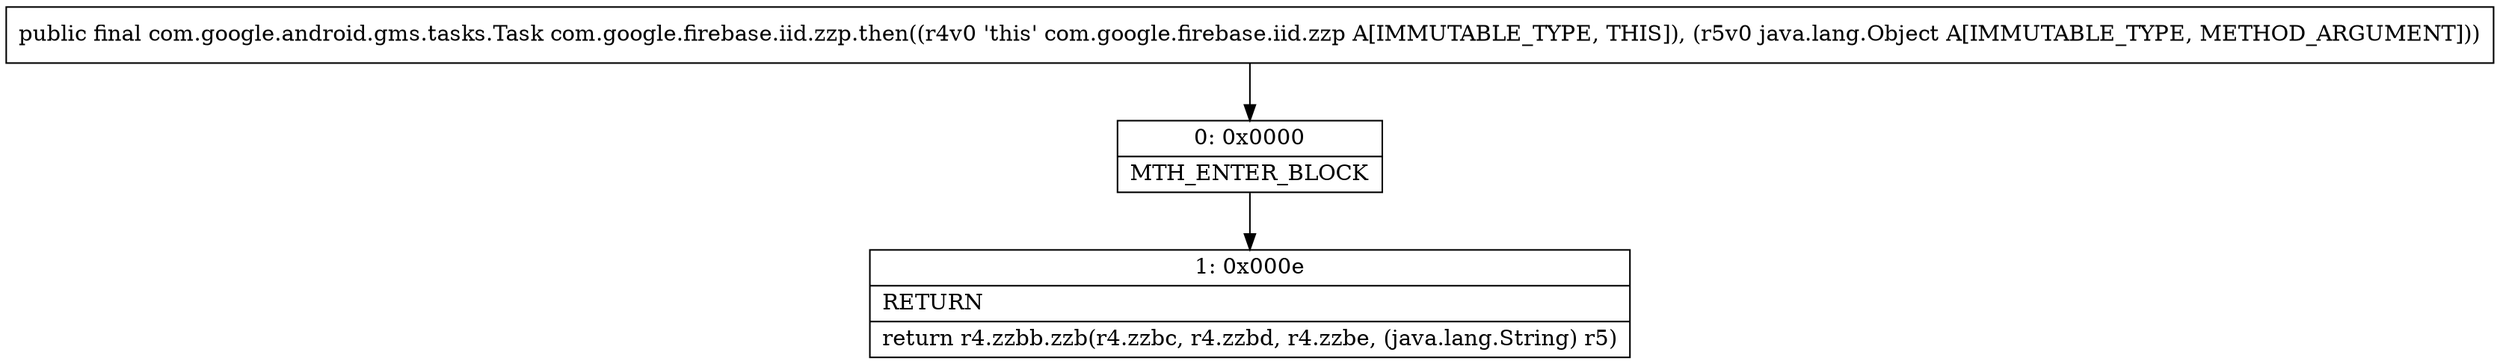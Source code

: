 digraph "CFG forcom.google.firebase.iid.zzp.then(Ljava\/lang\/Object;)Lcom\/google\/android\/gms\/tasks\/Task;" {
Node_0 [shape=record,label="{0\:\ 0x0000|MTH_ENTER_BLOCK\l}"];
Node_1 [shape=record,label="{1\:\ 0x000e|RETURN\l|return r4.zzbb.zzb(r4.zzbc, r4.zzbd, r4.zzbe, (java.lang.String) r5)\l}"];
MethodNode[shape=record,label="{public final com.google.android.gms.tasks.Task com.google.firebase.iid.zzp.then((r4v0 'this' com.google.firebase.iid.zzp A[IMMUTABLE_TYPE, THIS]), (r5v0 java.lang.Object A[IMMUTABLE_TYPE, METHOD_ARGUMENT])) }"];
MethodNode -> Node_0;
Node_0 -> Node_1;
}

